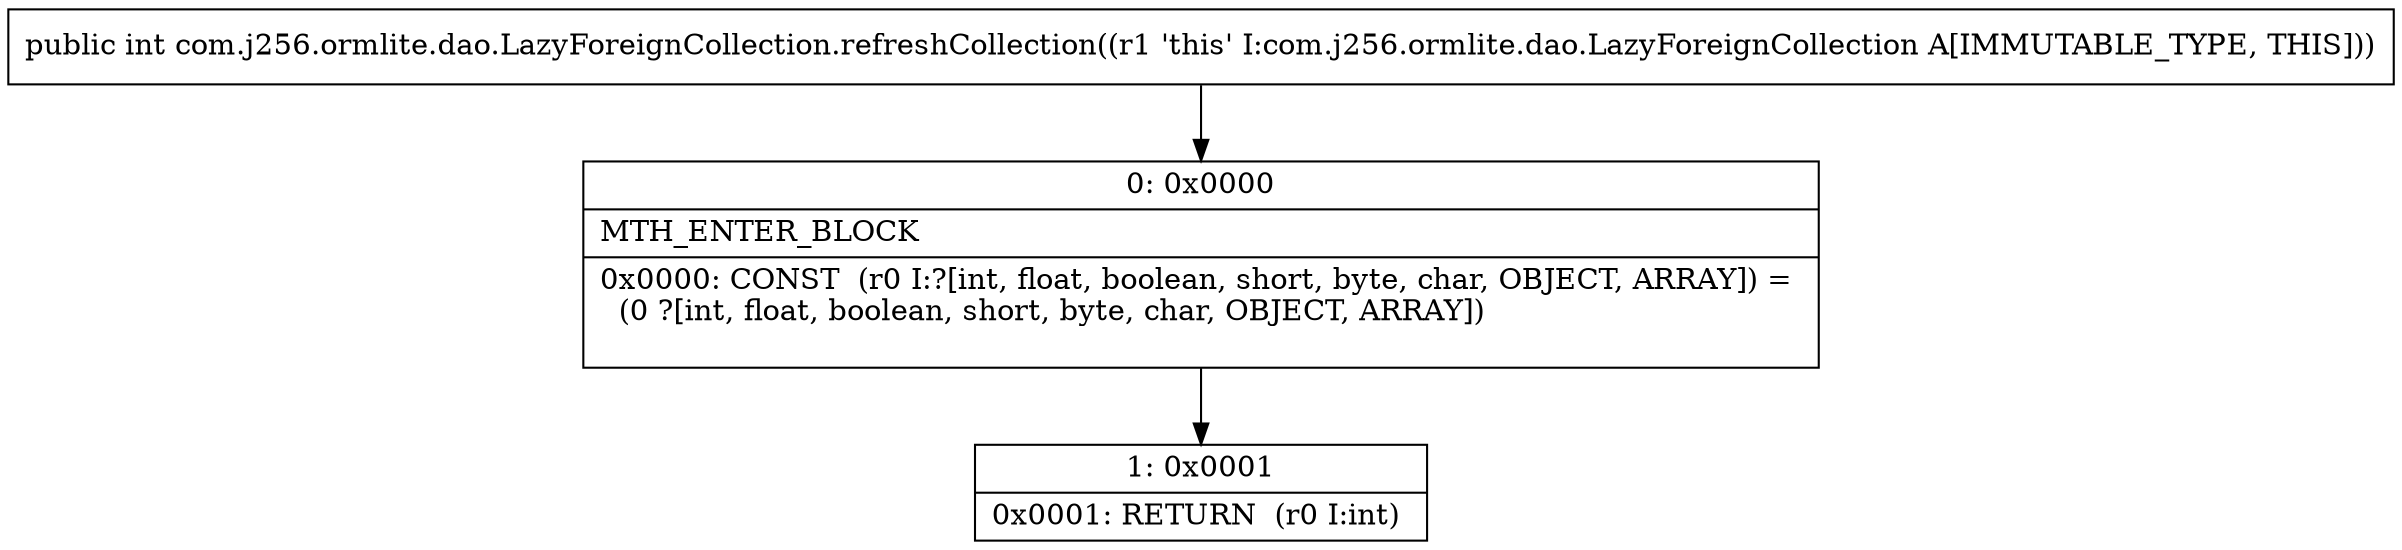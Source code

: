 digraph "CFG forcom.j256.ormlite.dao.LazyForeignCollection.refreshCollection()I" {
Node_0 [shape=record,label="{0\:\ 0x0000|MTH_ENTER_BLOCK\l|0x0000: CONST  (r0 I:?[int, float, boolean, short, byte, char, OBJECT, ARRAY]) = \l  (0 ?[int, float, boolean, short, byte, char, OBJECT, ARRAY])\l \l}"];
Node_1 [shape=record,label="{1\:\ 0x0001|0x0001: RETURN  (r0 I:int) \l}"];
MethodNode[shape=record,label="{public int com.j256.ormlite.dao.LazyForeignCollection.refreshCollection((r1 'this' I:com.j256.ormlite.dao.LazyForeignCollection A[IMMUTABLE_TYPE, THIS])) }"];
MethodNode -> Node_0;
Node_0 -> Node_1;
}


